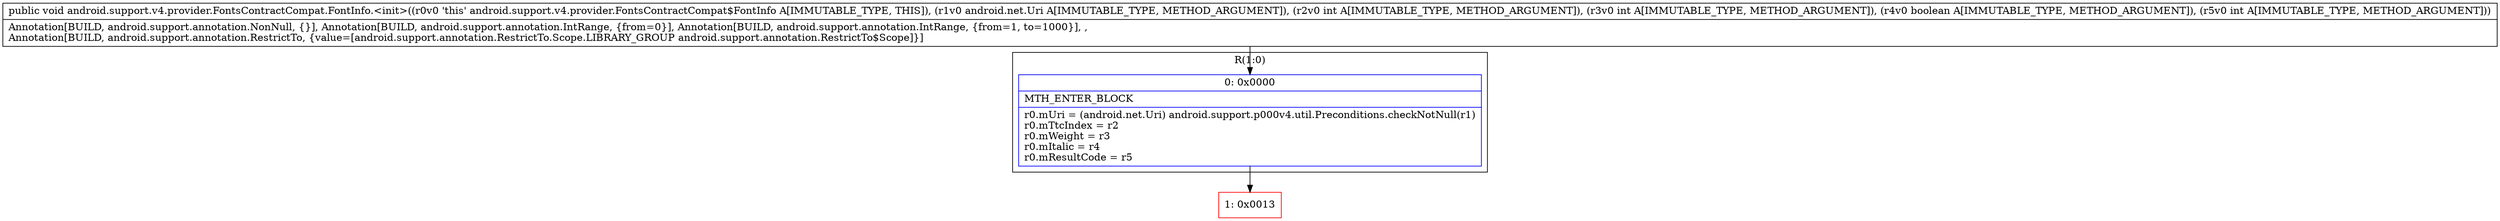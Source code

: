 digraph "CFG forandroid.support.v4.provider.FontsContractCompat.FontInfo.\<init\>(Landroid\/net\/Uri;IIZI)V" {
subgraph cluster_Region_55897928 {
label = "R(1:0)";
node [shape=record,color=blue];
Node_0 [shape=record,label="{0\:\ 0x0000|MTH_ENTER_BLOCK\l|r0.mUri = (android.net.Uri) android.support.p000v4.util.Preconditions.checkNotNull(r1)\lr0.mTtcIndex = r2\lr0.mWeight = r3\lr0.mItalic = r4\lr0.mResultCode = r5\l}"];
}
Node_1 [shape=record,color=red,label="{1\:\ 0x0013}"];
MethodNode[shape=record,label="{public void android.support.v4.provider.FontsContractCompat.FontInfo.\<init\>((r0v0 'this' android.support.v4.provider.FontsContractCompat$FontInfo A[IMMUTABLE_TYPE, THIS]), (r1v0 android.net.Uri A[IMMUTABLE_TYPE, METHOD_ARGUMENT]), (r2v0 int A[IMMUTABLE_TYPE, METHOD_ARGUMENT]), (r3v0 int A[IMMUTABLE_TYPE, METHOD_ARGUMENT]), (r4v0 boolean A[IMMUTABLE_TYPE, METHOD_ARGUMENT]), (r5v0 int A[IMMUTABLE_TYPE, METHOD_ARGUMENT]))  | Annotation[BUILD, android.support.annotation.NonNull, \{\}], Annotation[BUILD, android.support.annotation.IntRange, \{from=0\}], Annotation[BUILD, android.support.annotation.IntRange, \{from=1, to=1000\}], , \lAnnotation[BUILD, android.support.annotation.RestrictTo, \{value=[android.support.annotation.RestrictTo.Scope.LIBRARY_GROUP android.support.annotation.RestrictTo$Scope]\}]\l}"];
MethodNode -> Node_0;
Node_0 -> Node_1;
}

